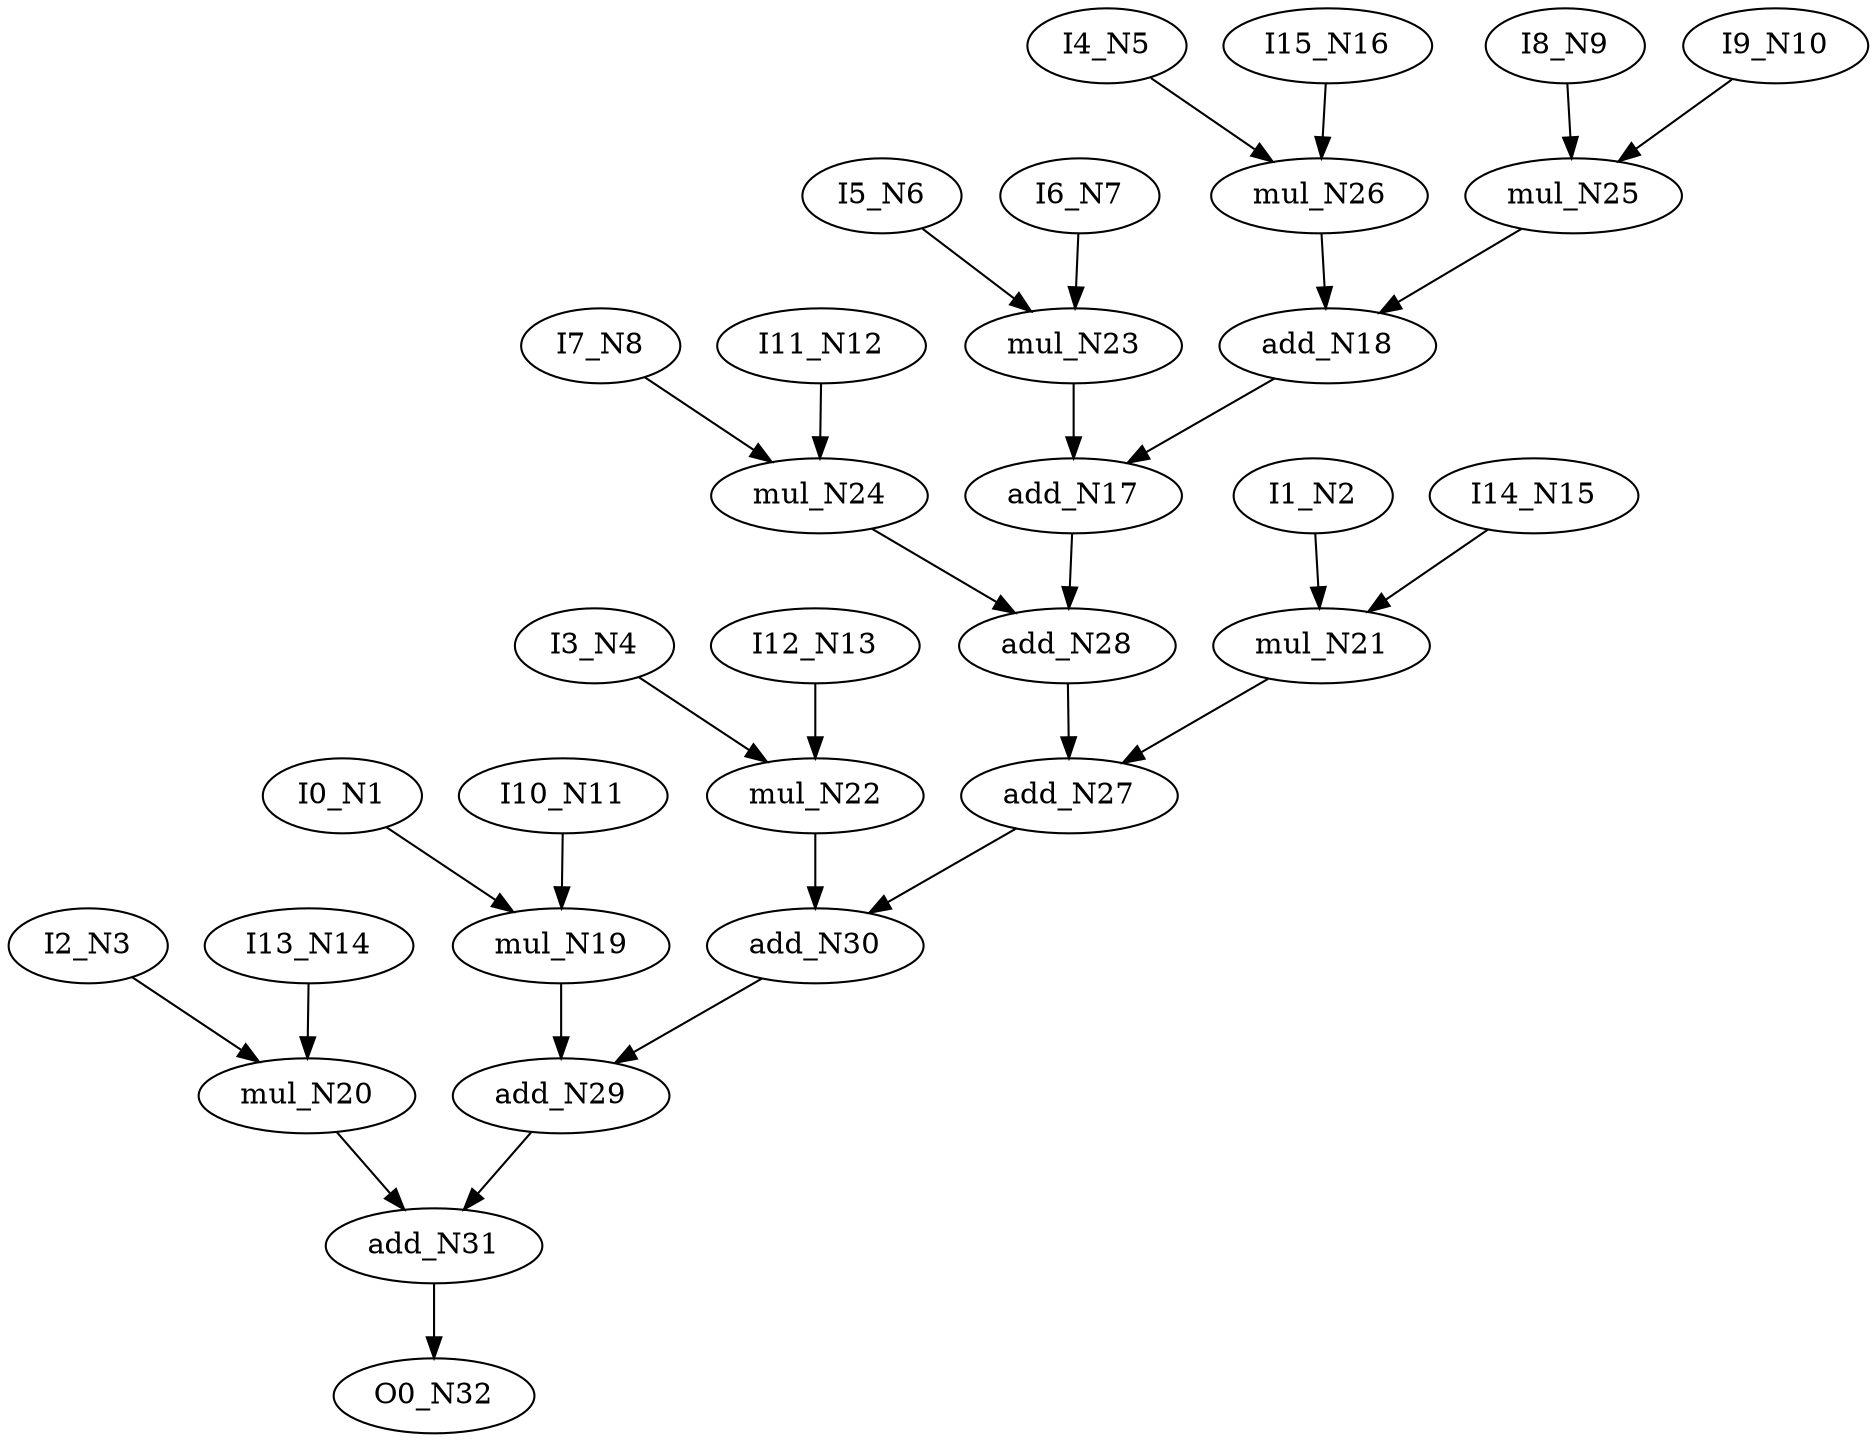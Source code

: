 digraph graphname {
N29 [color="black", ntype="operation", label="add_N29"];
N28 [color="black", ntype="operation", label="add_N28"];
N23 [color="black", ntype="operation", label="mul_N23"];
N22 [color="black", ntype="operation", label="mul_N22"];
N21 [color="black", ntype="operation", label="mul_N21"];
N20 [color="black", ntype="operation", label="mul_N20"];
N27 [color="black", ntype="operation", label="add_N27"];
N26 [color="black", ntype="operation", label="mul_N26"];
N25 [color="black", ntype="operation", label="mul_N25"];
N24 [color="black", ntype="operation", label="mul_N24"];
N8 [color="black", ntype="invar", label="I7_N8"];
N9 [color="black", ntype="invar", label="I8_N9"];
N1 [color="black", ntype="invar", label="I0_N1"];
N2 [color="black", ntype="invar", label="I1_N2"];
N3 [color="black", ntype="invar", label="I2_N3"];
N4 [color="black", ntype="invar", label="I3_N4"];
N5 [color="black", ntype="invar", label="I4_N5"];
N6 [color="black", ntype="invar", label="I5_N6"];
N7 [color="black", ntype="invar", label="I6_N7"];
N12 [color="black", ntype="invar", label="I11_N12"];
N13 [color="black", ntype="invar", label="I12_N13"];
N10 [color="black", ntype="invar", label="I9_N10"];
N11 [color="black", ntype="invar", label="I10_N11"];
N16 [color="black", ntype="invar", label="I15_N16"];
N17 [color="black", ntype="operation", label="add_N17"];
N14 [color="black", ntype="invar", label="I13_N14"];
N15 [color="black", ntype="invar", label="I14_N15"];
N18 [color="black", ntype="operation", label="add_N18"];
N19 [color="black", ntype="operation", label="mul_N19"];
N30 [color="black", ntype="operation", label="add_N30"];
N31 [color="black", ntype="operation", label="add_N31"];
N32 [color="black", ntype="outvar", label="O0_N32"];
N29 -> N31;
N28 -> N27;
N23 -> N17;
N22 -> N30;
N21 -> N27;
N20 -> N31;
N27 -> N30;
N26 -> N18;
N25 -> N18;
N24 -> N28;
N8 -> N24;
N9 -> N25;
N1 -> N19;
N2 -> N21;
N3 -> N20;
N4 -> N22;
N5 -> N26;
N6 -> N23;
N7 -> N23;
N12 -> N24;
N13 -> N22;
N10 -> N25;
N11 -> N19;
N16 -> N26;
N17 -> N28;
N14 -> N20;
N15 -> N21;
N18 -> N17;
N19 -> N29;
N30 -> N29;
N31 -> N32;
}
